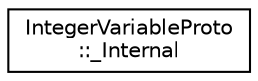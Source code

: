 digraph "Graphical Class Hierarchy"
{
 // LATEX_PDF_SIZE
  edge [fontname="Helvetica",fontsize="10",labelfontname="Helvetica",labelfontsize="10"];
  node [fontname="Helvetica",fontsize="10",shape=record];
  rankdir="LR";
  Node0 [label="IntegerVariableProto\l::_Internal",height=0.2,width=0.4,color="black", fillcolor="white", style="filled",URL="$classoperations__research_1_1sat_1_1_integer_variable_proto_1_1___internal.html",tooltip=" "];
}
